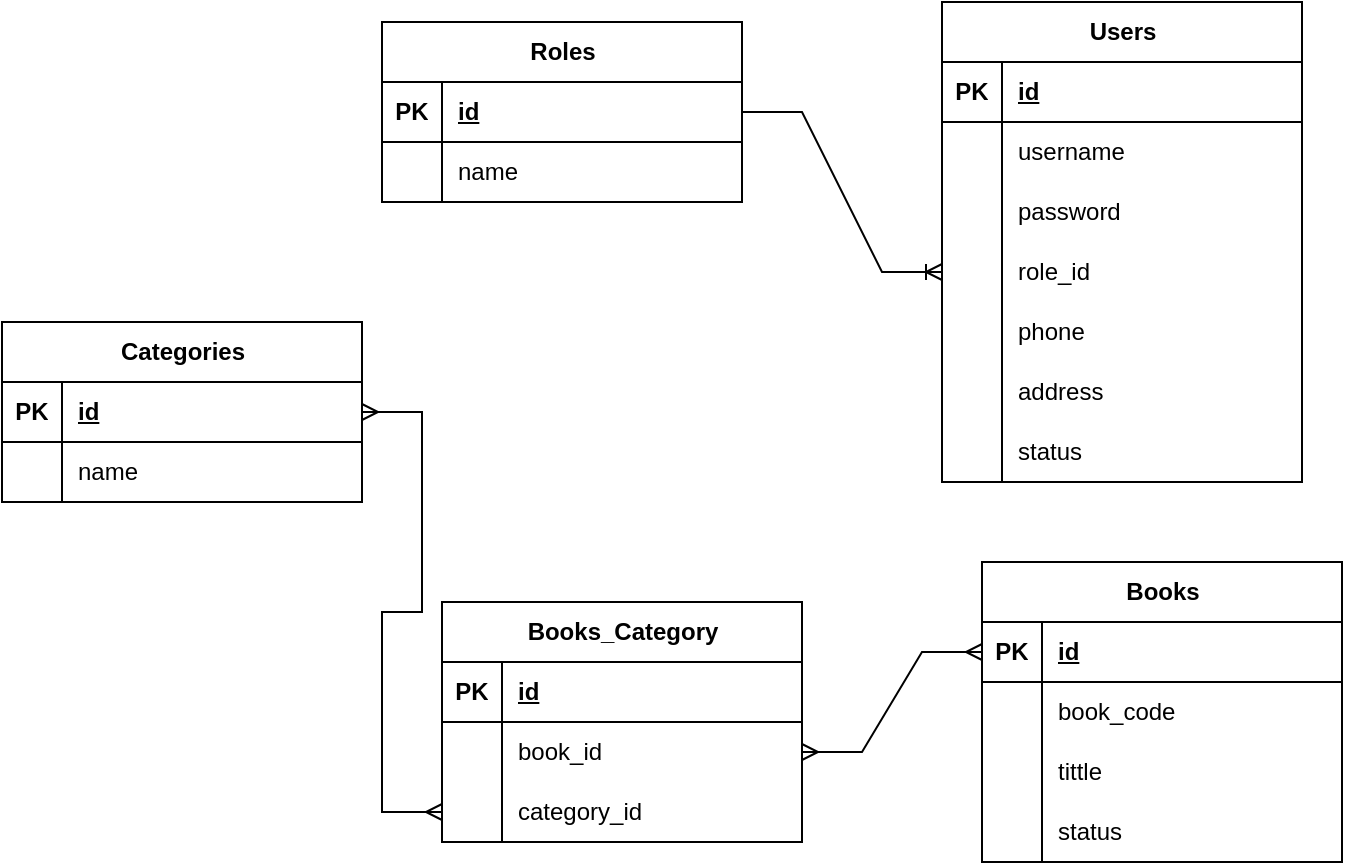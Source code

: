 <mxfile version="24.3.1" type="github">
  <diagram name="Halaman-1" id="bohxLyk-RzpBxjoA0BRo">
    <mxGraphModel dx="1621" dy="446" grid="1" gridSize="10" guides="1" tooltips="1" connect="1" arrows="1" fold="1" page="1" pageScale="1" pageWidth="827" pageHeight="1169" math="0" shadow="0">
      <root>
        <mxCell id="0" />
        <mxCell id="1" parent="0" />
        <mxCell id="BxFZCcnmcj1V0SorTCjB-34" value="Roles" style="shape=table;startSize=30;container=1;collapsible=1;childLayout=tableLayout;fixedRows=1;rowLines=0;fontStyle=1;align=center;resizeLast=1;html=1;" vertex="1" parent="1">
          <mxGeometry x="-30" y="40" width="180" height="90" as="geometry" />
        </mxCell>
        <mxCell id="BxFZCcnmcj1V0SorTCjB-35" value="" style="shape=tableRow;horizontal=0;startSize=0;swimlaneHead=0;swimlaneBody=0;fillColor=none;collapsible=0;dropTarget=0;points=[[0,0.5],[1,0.5]];portConstraint=eastwest;top=0;left=0;right=0;bottom=1;" vertex="1" parent="BxFZCcnmcj1V0SorTCjB-34">
          <mxGeometry y="30" width="180" height="30" as="geometry" />
        </mxCell>
        <mxCell id="BxFZCcnmcj1V0SorTCjB-36" value="PK" style="shape=partialRectangle;connectable=0;fillColor=none;top=0;left=0;bottom=0;right=0;fontStyle=1;overflow=hidden;whiteSpace=wrap;html=1;" vertex="1" parent="BxFZCcnmcj1V0SorTCjB-35">
          <mxGeometry width="30" height="30" as="geometry">
            <mxRectangle width="30" height="30" as="alternateBounds" />
          </mxGeometry>
        </mxCell>
        <mxCell id="BxFZCcnmcj1V0SorTCjB-37" value="id" style="shape=partialRectangle;connectable=0;fillColor=none;top=0;left=0;bottom=0;right=0;align=left;spacingLeft=6;fontStyle=5;overflow=hidden;whiteSpace=wrap;html=1;" vertex="1" parent="BxFZCcnmcj1V0SorTCjB-35">
          <mxGeometry x="30" width="150" height="30" as="geometry">
            <mxRectangle width="150" height="30" as="alternateBounds" />
          </mxGeometry>
        </mxCell>
        <mxCell id="BxFZCcnmcj1V0SorTCjB-38" value="" style="shape=tableRow;horizontal=0;startSize=0;swimlaneHead=0;swimlaneBody=0;fillColor=none;collapsible=0;dropTarget=0;points=[[0,0.5],[1,0.5]];portConstraint=eastwest;top=0;left=0;right=0;bottom=0;" vertex="1" parent="BxFZCcnmcj1V0SorTCjB-34">
          <mxGeometry y="60" width="180" height="30" as="geometry" />
        </mxCell>
        <mxCell id="BxFZCcnmcj1V0SorTCjB-39" value="" style="shape=partialRectangle;connectable=0;fillColor=none;top=0;left=0;bottom=0;right=0;editable=1;overflow=hidden;whiteSpace=wrap;html=1;" vertex="1" parent="BxFZCcnmcj1V0SorTCjB-38">
          <mxGeometry width="30" height="30" as="geometry">
            <mxRectangle width="30" height="30" as="alternateBounds" />
          </mxGeometry>
        </mxCell>
        <mxCell id="BxFZCcnmcj1V0SorTCjB-40" value="name" style="shape=partialRectangle;connectable=0;fillColor=none;top=0;left=0;bottom=0;right=0;align=left;spacingLeft=6;overflow=hidden;whiteSpace=wrap;html=1;" vertex="1" parent="BxFZCcnmcj1V0SorTCjB-38">
          <mxGeometry x="30" width="150" height="30" as="geometry">
            <mxRectangle width="150" height="30" as="alternateBounds" />
          </mxGeometry>
        </mxCell>
        <mxCell id="BxFZCcnmcj1V0SorTCjB-47" value="Users" style="shape=table;startSize=30;container=1;collapsible=1;childLayout=tableLayout;fixedRows=1;rowLines=0;fontStyle=1;align=center;resizeLast=1;html=1;" vertex="1" parent="1">
          <mxGeometry x="250" y="30" width="180" height="240" as="geometry" />
        </mxCell>
        <mxCell id="BxFZCcnmcj1V0SorTCjB-48" value="" style="shape=tableRow;horizontal=0;startSize=0;swimlaneHead=0;swimlaneBody=0;fillColor=none;collapsible=0;dropTarget=0;points=[[0,0.5],[1,0.5]];portConstraint=eastwest;top=0;left=0;right=0;bottom=1;" vertex="1" parent="BxFZCcnmcj1V0SorTCjB-47">
          <mxGeometry y="30" width="180" height="30" as="geometry" />
        </mxCell>
        <mxCell id="BxFZCcnmcj1V0SorTCjB-49" value="PK" style="shape=partialRectangle;connectable=0;fillColor=none;top=0;left=0;bottom=0;right=0;fontStyle=1;overflow=hidden;whiteSpace=wrap;html=1;" vertex="1" parent="BxFZCcnmcj1V0SorTCjB-48">
          <mxGeometry width="30" height="30" as="geometry">
            <mxRectangle width="30" height="30" as="alternateBounds" />
          </mxGeometry>
        </mxCell>
        <mxCell id="BxFZCcnmcj1V0SorTCjB-50" value="id" style="shape=partialRectangle;connectable=0;fillColor=none;top=0;left=0;bottom=0;right=0;align=left;spacingLeft=6;fontStyle=5;overflow=hidden;whiteSpace=wrap;html=1;" vertex="1" parent="BxFZCcnmcj1V0SorTCjB-48">
          <mxGeometry x="30" width="150" height="30" as="geometry">
            <mxRectangle width="150" height="30" as="alternateBounds" />
          </mxGeometry>
        </mxCell>
        <mxCell id="BxFZCcnmcj1V0SorTCjB-51" value="" style="shape=tableRow;horizontal=0;startSize=0;swimlaneHead=0;swimlaneBody=0;fillColor=none;collapsible=0;dropTarget=0;points=[[0,0.5],[1,0.5]];portConstraint=eastwest;top=0;left=0;right=0;bottom=0;" vertex="1" parent="BxFZCcnmcj1V0SorTCjB-47">
          <mxGeometry y="60" width="180" height="30" as="geometry" />
        </mxCell>
        <mxCell id="BxFZCcnmcj1V0SorTCjB-52" value="" style="shape=partialRectangle;connectable=0;fillColor=none;top=0;left=0;bottom=0;right=0;editable=1;overflow=hidden;whiteSpace=wrap;html=1;" vertex="1" parent="BxFZCcnmcj1V0SorTCjB-51">
          <mxGeometry width="30" height="30" as="geometry">
            <mxRectangle width="30" height="30" as="alternateBounds" />
          </mxGeometry>
        </mxCell>
        <mxCell id="BxFZCcnmcj1V0SorTCjB-53" value="username" style="shape=partialRectangle;connectable=0;fillColor=none;top=0;left=0;bottom=0;right=0;align=left;spacingLeft=6;overflow=hidden;whiteSpace=wrap;html=1;" vertex="1" parent="BxFZCcnmcj1V0SorTCjB-51">
          <mxGeometry x="30" width="150" height="30" as="geometry">
            <mxRectangle width="150" height="30" as="alternateBounds" />
          </mxGeometry>
        </mxCell>
        <mxCell id="BxFZCcnmcj1V0SorTCjB-54" value="" style="shape=tableRow;horizontal=0;startSize=0;swimlaneHead=0;swimlaneBody=0;fillColor=none;collapsible=0;dropTarget=0;points=[[0,0.5],[1,0.5]];portConstraint=eastwest;top=0;left=0;right=0;bottom=0;" vertex="1" parent="BxFZCcnmcj1V0SorTCjB-47">
          <mxGeometry y="90" width="180" height="30" as="geometry" />
        </mxCell>
        <mxCell id="BxFZCcnmcj1V0SorTCjB-55" value="" style="shape=partialRectangle;connectable=0;fillColor=none;top=0;left=0;bottom=0;right=0;editable=1;overflow=hidden;whiteSpace=wrap;html=1;" vertex="1" parent="BxFZCcnmcj1V0SorTCjB-54">
          <mxGeometry width="30" height="30" as="geometry">
            <mxRectangle width="30" height="30" as="alternateBounds" />
          </mxGeometry>
        </mxCell>
        <mxCell id="BxFZCcnmcj1V0SorTCjB-56" value="password" style="shape=partialRectangle;connectable=0;fillColor=none;top=0;left=0;bottom=0;right=0;align=left;spacingLeft=6;overflow=hidden;whiteSpace=wrap;html=1;" vertex="1" parent="BxFZCcnmcj1V0SorTCjB-54">
          <mxGeometry x="30" width="150" height="30" as="geometry">
            <mxRectangle width="150" height="30" as="alternateBounds" />
          </mxGeometry>
        </mxCell>
        <mxCell id="BxFZCcnmcj1V0SorTCjB-57" value="" style="shape=tableRow;horizontal=0;startSize=0;swimlaneHead=0;swimlaneBody=0;fillColor=none;collapsible=0;dropTarget=0;points=[[0,0.5],[1,0.5]];portConstraint=eastwest;top=0;left=0;right=0;bottom=0;" vertex="1" parent="BxFZCcnmcj1V0SorTCjB-47">
          <mxGeometry y="120" width="180" height="30" as="geometry" />
        </mxCell>
        <mxCell id="BxFZCcnmcj1V0SorTCjB-58" value="" style="shape=partialRectangle;connectable=0;fillColor=none;top=0;left=0;bottom=0;right=0;editable=1;overflow=hidden;whiteSpace=wrap;html=1;" vertex="1" parent="BxFZCcnmcj1V0SorTCjB-57">
          <mxGeometry width="30" height="30" as="geometry">
            <mxRectangle width="30" height="30" as="alternateBounds" />
          </mxGeometry>
        </mxCell>
        <mxCell id="BxFZCcnmcj1V0SorTCjB-59" value="role_id" style="shape=partialRectangle;connectable=0;fillColor=none;top=0;left=0;bottom=0;right=0;align=left;spacingLeft=6;overflow=hidden;whiteSpace=wrap;html=1;" vertex="1" parent="BxFZCcnmcj1V0SorTCjB-57">
          <mxGeometry x="30" width="150" height="30" as="geometry">
            <mxRectangle width="150" height="30" as="alternateBounds" />
          </mxGeometry>
        </mxCell>
        <mxCell id="BxFZCcnmcj1V0SorTCjB-60" value="" style="shape=tableRow;horizontal=0;startSize=0;swimlaneHead=0;swimlaneBody=0;fillColor=none;collapsible=0;dropTarget=0;points=[[0,0.5],[1,0.5]];portConstraint=eastwest;top=0;left=0;right=0;bottom=0;" vertex="1" parent="BxFZCcnmcj1V0SorTCjB-47">
          <mxGeometry y="150" width="180" height="30" as="geometry" />
        </mxCell>
        <mxCell id="BxFZCcnmcj1V0SorTCjB-61" value="" style="shape=partialRectangle;connectable=0;fillColor=none;top=0;left=0;bottom=0;right=0;editable=1;overflow=hidden;whiteSpace=wrap;html=1;" vertex="1" parent="BxFZCcnmcj1V0SorTCjB-60">
          <mxGeometry width="30" height="30" as="geometry">
            <mxRectangle width="30" height="30" as="alternateBounds" />
          </mxGeometry>
        </mxCell>
        <mxCell id="BxFZCcnmcj1V0SorTCjB-62" value="phone" style="shape=partialRectangle;connectable=0;fillColor=none;top=0;left=0;bottom=0;right=0;align=left;spacingLeft=6;overflow=hidden;whiteSpace=wrap;html=1;" vertex="1" parent="BxFZCcnmcj1V0SorTCjB-60">
          <mxGeometry x="30" width="150" height="30" as="geometry">
            <mxRectangle width="150" height="30" as="alternateBounds" />
          </mxGeometry>
        </mxCell>
        <mxCell id="BxFZCcnmcj1V0SorTCjB-63" value="" style="shape=tableRow;horizontal=0;startSize=0;swimlaneHead=0;swimlaneBody=0;fillColor=none;collapsible=0;dropTarget=0;points=[[0,0.5],[1,0.5]];portConstraint=eastwest;top=0;left=0;right=0;bottom=0;" vertex="1" parent="BxFZCcnmcj1V0SorTCjB-47">
          <mxGeometry y="180" width="180" height="30" as="geometry" />
        </mxCell>
        <mxCell id="BxFZCcnmcj1V0SorTCjB-64" value="" style="shape=partialRectangle;connectable=0;fillColor=none;top=0;left=0;bottom=0;right=0;editable=1;overflow=hidden;whiteSpace=wrap;html=1;" vertex="1" parent="BxFZCcnmcj1V0SorTCjB-63">
          <mxGeometry width="30" height="30" as="geometry">
            <mxRectangle width="30" height="30" as="alternateBounds" />
          </mxGeometry>
        </mxCell>
        <mxCell id="BxFZCcnmcj1V0SorTCjB-65" value="address" style="shape=partialRectangle;connectable=0;fillColor=none;top=0;left=0;bottom=0;right=0;align=left;spacingLeft=6;overflow=hidden;whiteSpace=wrap;html=1;" vertex="1" parent="BxFZCcnmcj1V0SorTCjB-63">
          <mxGeometry x="30" width="150" height="30" as="geometry">
            <mxRectangle width="150" height="30" as="alternateBounds" />
          </mxGeometry>
        </mxCell>
        <mxCell id="BxFZCcnmcj1V0SorTCjB-66" value="" style="shape=tableRow;horizontal=0;startSize=0;swimlaneHead=0;swimlaneBody=0;fillColor=none;collapsible=0;dropTarget=0;points=[[0,0.5],[1,0.5]];portConstraint=eastwest;top=0;left=0;right=0;bottom=0;" vertex="1" parent="BxFZCcnmcj1V0SorTCjB-47">
          <mxGeometry y="210" width="180" height="30" as="geometry" />
        </mxCell>
        <mxCell id="BxFZCcnmcj1V0SorTCjB-67" value="" style="shape=partialRectangle;connectable=0;fillColor=none;top=0;left=0;bottom=0;right=0;editable=1;overflow=hidden;whiteSpace=wrap;html=1;" vertex="1" parent="BxFZCcnmcj1V0SorTCjB-66">
          <mxGeometry width="30" height="30" as="geometry">
            <mxRectangle width="30" height="30" as="alternateBounds" />
          </mxGeometry>
        </mxCell>
        <mxCell id="BxFZCcnmcj1V0SorTCjB-68" value="status" style="shape=partialRectangle;connectable=0;fillColor=none;top=0;left=0;bottom=0;right=0;align=left;spacingLeft=6;overflow=hidden;whiteSpace=wrap;html=1;" vertex="1" parent="BxFZCcnmcj1V0SorTCjB-66">
          <mxGeometry x="30" width="150" height="30" as="geometry">
            <mxRectangle width="150" height="30" as="alternateBounds" />
          </mxGeometry>
        </mxCell>
        <mxCell id="BxFZCcnmcj1V0SorTCjB-72" value="" style="edgeStyle=entityRelationEdgeStyle;fontSize=12;html=1;endArrow=ERoneToMany;rounded=0;" edge="1" parent="1" source="BxFZCcnmcj1V0SorTCjB-35" target="BxFZCcnmcj1V0SorTCjB-57">
          <mxGeometry width="100" height="100" relative="1" as="geometry">
            <mxPoint x="360" y="180" as="sourcePoint" />
            <mxPoint x="460" y="80" as="targetPoint" />
          </mxGeometry>
        </mxCell>
        <mxCell id="BxFZCcnmcj1V0SorTCjB-73" value="Categories" style="shape=table;startSize=30;container=1;collapsible=1;childLayout=tableLayout;fixedRows=1;rowLines=0;fontStyle=1;align=center;resizeLast=1;html=1;" vertex="1" parent="1">
          <mxGeometry x="-220" y="190" width="180" height="90" as="geometry" />
        </mxCell>
        <mxCell id="BxFZCcnmcj1V0SorTCjB-74" value="" style="shape=tableRow;horizontal=0;startSize=0;swimlaneHead=0;swimlaneBody=0;fillColor=none;collapsible=0;dropTarget=0;points=[[0,0.5],[1,0.5]];portConstraint=eastwest;top=0;left=0;right=0;bottom=1;" vertex="1" parent="BxFZCcnmcj1V0SorTCjB-73">
          <mxGeometry y="30" width="180" height="30" as="geometry" />
        </mxCell>
        <mxCell id="BxFZCcnmcj1V0SorTCjB-75" value="PK" style="shape=partialRectangle;connectable=0;fillColor=none;top=0;left=0;bottom=0;right=0;fontStyle=1;overflow=hidden;whiteSpace=wrap;html=1;" vertex="1" parent="BxFZCcnmcj1V0SorTCjB-74">
          <mxGeometry width="30" height="30" as="geometry">
            <mxRectangle width="30" height="30" as="alternateBounds" />
          </mxGeometry>
        </mxCell>
        <mxCell id="BxFZCcnmcj1V0SorTCjB-76" value="id" style="shape=partialRectangle;connectable=0;fillColor=none;top=0;left=0;bottom=0;right=0;align=left;spacingLeft=6;fontStyle=5;overflow=hidden;whiteSpace=wrap;html=1;" vertex="1" parent="BxFZCcnmcj1V0SorTCjB-74">
          <mxGeometry x="30" width="150" height="30" as="geometry">
            <mxRectangle width="150" height="30" as="alternateBounds" />
          </mxGeometry>
        </mxCell>
        <mxCell id="BxFZCcnmcj1V0SorTCjB-77" value="" style="shape=tableRow;horizontal=0;startSize=0;swimlaneHead=0;swimlaneBody=0;fillColor=none;collapsible=0;dropTarget=0;points=[[0,0.5],[1,0.5]];portConstraint=eastwest;top=0;left=0;right=0;bottom=0;" vertex="1" parent="BxFZCcnmcj1V0SorTCjB-73">
          <mxGeometry y="60" width="180" height="30" as="geometry" />
        </mxCell>
        <mxCell id="BxFZCcnmcj1V0SorTCjB-78" value="" style="shape=partialRectangle;connectable=0;fillColor=none;top=0;left=0;bottom=0;right=0;editable=1;overflow=hidden;whiteSpace=wrap;html=1;" vertex="1" parent="BxFZCcnmcj1V0SorTCjB-77">
          <mxGeometry width="30" height="30" as="geometry">
            <mxRectangle width="30" height="30" as="alternateBounds" />
          </mxGeometry>
        </mxCell>
        <mxCell id="BxFZCcnmcj1V0SorTCjB-79" value="name" style="shape=partialRectangle;connectable=0;fillColor=none;top=0;left=0;bottom=0;right=0;align=left;spacingLeft=6;overflow=hidden;whiteSpace=wrap;html=1;" vertex="1" parent="BxFZCcnmcj1V0SorTCjB-77">
          <mxGeometry x="30" width="150" height="30" as="geometry">
            <mxRectangle width="150" height="30" as="alternateBounds" />
          </mxGeometry>
        </mxCell>
        <mxCell id="BxFZCcnmcj1V0SorTCjB-86" value="Books" style="shape=table;startSize=30;container=1;collapsible=1;childLayout=tableLayout;fixedRows=1;rowLines=0;fontStyle=1;align=center;resizeLast=1;html=1;" vertex="1" parent="1">
          <mxGeometry x="270" y="310" width="180" height="150" as="geometry" />
        </mxCell>
        <mxCell id="BxFZCcnmcj1V0SorTCjB-87" value="" style="shape=tableRow;horizontal=0;startSize=0;swimlaneHead=0;swimlaneBody=0;fillColor=none;collapsible=0;dropTarget=0;points=[[0,0.5],[1,0.5]];portConstraint=eastwest;top=0;left=0;right=0;bottom=1;" vertex="1" parent="BxFZCcnmcj1V0SorTCjB-86">
          <mxGeometry y="30" width="180" height="30" as="geometry" />
        </mxCell>
        <mxCell id="BxFZCcnmcj1V0SorTCjB-88" value="PK" style="shape=partialRectangle;connectable=0;fillColor=none;top=0;left=0;bottom=0;right=0;fontStyle=1;overflow=hidden;whiteSpace=wrap;html=1;" vertex="1" parent="BxFZCcnmcj1V0SorTCjB-87">
          <mxGeometry width="30" height="30" as="geometry">
            <mxRectangle width="30" height="30" as="alternateBounds" />
          </mxGeometry>
        </mxCell>
        <mxCell id="BxFZCcnmcj1V0SorTCjB-89" value="id" style="shape=partialRectangle;connectable=0;fillColor=none;top=0;left=0;bottom=0;right=0;align=left;spacingLeft=6;fontStyle=5;overflow=hidden;whiteSpace=wrap;html=1;" vertex="1" parent="BxFZCcnmcj1V0SorTCjB-87">
          <mxGeometry x="30" width="150" height="30" as="geometry">
            <mxRectangle width="150" height="30" as="alternateBounds" />
          </mxGeometry>
        </mxCell>
        <mxCell id="BxFZCcnmcj1V0SorTCjB-90" value="" style="shape=tableRow;horizontal=0;startSize=0;swimlaneHead=0;swimlaneBody=0;fillColor=none;collapsible=0;dropTarget=0;points=[[0,0.5],[1,0.5]];portConstraint=eastwest;top=0;left=0;right=0;bottom=0;" vertex="1" parent="BxFZCcnmcj1V0SorTCjB-86">
          <mxGeometry y="60" width="180" height="30" as="geometry" />
        </mxCell>
        <mxCell id="BxFZCcnmcj1V0SorTCjB-91" value="" style="shape=partialRectangle;connectable=0;fillColor=none;top=0;left=0;bottom=0;right=0;editable=1;overflow=hidden;whiteSpace=wrap;html=1;" vertex="1" parent="BxFZCcnmcj1V0SorTCjB-90">
          <mxGeometry width="30" height="30" as="geometry">
            <mxRectangle width="30" height="30" as="alternateBounds" />
          </mxGeometry>
        </mxCell>
        <mxCell id="BxFZCcnmcj1V0SorTCjB-92" value="book_code" style="shape=partialRectangle;connectable=0;fillColor=none;top=0;left=0;bottom=0;right=0;align=left;spacingLeft=6;overflow=hidden;whiteSpace=wrap;html=1;" vertex="1" parent="BxFZCcnmcj1V0SorTCjB-90">
          <mxGeometry x="30" width="150" height="30" as="geometry">
            <mxRectangle width="150" height="30" as="alternateBounds" />
          </mxGeometry>
        </mxCell>
        <mxCell id="BxFZCcnmcj1V0SorTCjB-93" value="" style="shape=tableRow;horizontal=0;startSize=0;swimlaneHead=0;swimlaneBody=0;fillColor=none;collapsible=0;dropTarget=0;points=[[0,0.5],[1,0.5]];portConstraint=eastwest;top=0;left=0;right=0;bottom=0;" vertex="1" parent="BxFZCcnmcj1V0SorTCjB-86">
          <mxGeometry y="90" width="180" height="30" as="geometry" />
        </mxCell>
        <mxCell id="BxFZCcnmcj1V0SorTCjB-94" value="" style="shape=partialRectangle;connectable=0;fillColor=none;top=0;left=0;bottom=0;right=0;editable=1;overflow=hidden;whiteSpace=wrap;html=1;" vertex="1" parent="BxFZCcnmcj1V0SorTCjB-93">
          <mxGeometry width="30" height="30" as="geometry">
            <mxRectangle width="30" height="30" as="alternateBounds" />
          </mxGeometry>
        </mxCell>
        <mxCell id="BxFZCcnmcj1V0SorTCjB-95" value="tittle" style="shape=partialRectangle;connectable=0;fillColor=none;top=0;left=0;bottom=0;right=0;align=left;spacingLeft=6;overflow=hidden;whiteSpace=wrap;html=1;" vertex="1" parent="BxFZCcnmcj1V0SorTCjB-93">
          <mxGeometry x="30" width="150" height="30" as="geometry">
            <mxRectangle width="150" height="30" as="alternateBounds" />
          </mxGeometry>
        </mxCell>
        <mxCell id="BxFZCcnmcj1V0SorTCjB-96" value="" style="shape=tableRow;horizontal=0;startSize=0;swimlaneHead=0;swimlaneBody=0;fillColor=none;collapsible=0;dropTarget=0;points=[[0,0.5],[1,0.5]];portConstraint=eastwest;top=0;left=0;right=0;bottom=0;" vertex="1" parent="BxFZCcnmcj1V0SorTCjB-86">
          <mxGeometry y="120" width="180" height="30" as="geometry" />
        </mxCell>
        <mxCell id="BxFZCcnmcj1V0SorTCjB-97" value="" style="shape=partialRectangle;connectable=0;fillColor=none;top=0;left=0;bottom=0;right=0;editable=1;overflow=hidden;whiteSpace=wrap;html=1;" vertex="1" parent="BxFZCcnmcj1V0SorTCjB-96">
          <mxGeometry width="30" height="30" as="geometry">
            <mxRectangle width="30" height="30" as="alternateBounds" />
          </mxGeometry>
        </mxCell>
        <mxCell id="BxFZCcnmcj1V0SorTCjB-98" value="status" style="shape=partialRectangle;connectable=0;fillColor=none;top=0;left=0;bottom=0;right=0;align=left;spacingLeft=6;overflow=hidden;whiteSpace=wrap;html=1;" vertex="1" parent="BxFZCcnmcj1V0SorTCjB-96">
          <mxGeometry x="30" width="150" height="30" as="geometry">
            <mxRectangle width="150" height="30" as="alternateBounds" />
          </mxGeometry>
        </mxCell>
        <mxCell id="BxFZCcnmcj1V0SorTCjB-99" value="Books_Category" style="shape=table;startSize=30;container=1;collapsible=1;childLayout=tableLayout;fixedRows=1;rowLines=0;fontStyle=1;align=center;resizeLast=1;html=1;" vertex="1" parent="1">
          <mxGeometry y="330" width="180" height="120" as="geometry" />
        </mxCell>
        <mxCell id="BxFZCcnmcj1V0SorTCjB-100" value="" style="shape=tableRow;horizontal=0;startSize=0;swimlaneHead=0;swimlaneBody=0;fillColor=none;collapsible=0;dropTarget=0;points=[[0,0.5],[1,0.5]];portConstraint=eastwest;top=0;left=0;right=0;bottom=1;" vertex="1" parent="BxFZCcnmcj1V0SorTCjB-99">
          <mxGeometry y="30" width="180" height="30" as="geometry" />
        </mxCell>
        <mxCell id="BxFZCcnmcj1V0SorTCjB-101" value="PK" style="shape=partialRectangle;connectable=0;fillColor=none;top=0;left=0;bottom=0;right=0;fontStyle=1;overflow=hidden;whiteSpace=wrap;html=1;" vertex="1" parent="BxFZCcnmcj1V0SorTCjB-100">
          <mxGeometry width="30" height="30" as="geometry">
            <mxRectangle width="30" height="30" as="alternateBounds" />
          </mxGeometry>
        </mxCell>
        <mxCell id="BxFZCcnmcj1V0SorTCjB-102" value="id" style="shape=partialRectangle;connectable=0;fillColor=none;top=0;left=0;bottom=0;right=0;align=left;spacingLeft=6;fontStyle=5;overflow=hidden;whiteSpace=wrap;html=1;" vertex="1" parent="BxFZCcnmcj1V0SorTCjB-100">
          <mxGeometry x="30" width="150" height="30" as="geometry">
            <mxRectangle width="150" height="30" as="alternateBounds" />
          </mxGeometry>
        </mxCell>
        <mxCell id="BxFZCcnmcj1V0SorTCjB-103" value="" style="shape=tableRow;horizontal=0;startSize=0;swimlaneHead=0;swimlaneBody=0;fillColor=none;collapsible=0;dropTarget=0;points=[[0,0.5],[1,0.5]];portConstraint=eastwest;top=0;left=0;right=0;bottom=0;" vertex="1" parent="BxFZCcnmcj1V0SorTCjB-99">
          <mxGeometry y="60" width="180" height="30" as="geometry" />
        </mxCell>
        <mxCell id="BxFZCcnmcj1V0SorTCjB-104" value="" style="shape=partialRectangle;connectable=0;fillColor=none;top=0;left=0;bottom=0;right=0;editable=1;overflow=hidden;whiteSpace=wrap;html=1;" vertex="1" parent="BxFZCcnmcj1V0SorTCjB-103">
          <mxGeometry width="30" height="30" as="geometry">
            <mxRectangle width="30" height="30" as="alternateBounds" />
          </mxGeometry>
        </mxCell>
        <mxCell id="BxFZCcnmcj1V0SorTCjB-105" value="book_id" style="shape=partialRectangle;connectable=0;fillColor=none;top=0;left=0;bottom=0;right=0;align=left;spacingLeft=6;overflow=hidden;whiteSpace=wrap;html=1;" vertex="1" parent="BxFZCcnmcj1V0SorTCjB-103">
          <mxGeometry x="30" width="150" height="30" as="geometry">
            <mxRectangle width="150" height="30" as="alternateBounds" />
          </mxGeometry>
        </mxCell>
        <mxCell id="BxFZCcnmcj1V0SorTCjB-106" value="" style="shape=tableRow;horizontal=0;startSize=0;swimlaneHead=0;swimlaneBody=0;fillColor=none;collapsible=0;dropTarget=0;points=[[0,0.5],[1,0.5]];portConstraint=eastwest;top=0;left=0;right=0;bottom=0;" vertex="1" parent="BxFZCcnmcj1V0SorTCjB-99">
          <mxGeometry y="90" width="180" height="30" as="geometry" />
        </mxCell>
        <mxCell id="BxFZCcnmcj1V0SorTCjB-107" value="" style="shape=partialRectangle;connectable=0;fillColor=none;top=0;left=0;bottom=0;right=0;editable=1;overflow=hidden;whiteSpace=wrap;html=1;" vertex="1" parent="BxFZCcnmcj1V0SorTCjB-106">
          <mxGeometry width="30" height="30" as="geometry">
            <mxRectangle width="30" height="30" as="alternateBounds" />
          </mxGeometry>
        </mxCell>
        <mxCell id="BxFZCcnmcj1V0SorTCjB-108" value="category_id" style="shape=partialRectangle;connectable=0;fillColor=none;top=0;left=0;bottom=0;right=0;align=left;spacingLeft=6;overflow=hidden;whiteSpace=wrap;html=1;" vertex="1" parent="BxFZCcnmcj1V0SorTCjB-106">
          <mxGeometry x="30" width="150" height="30" as="geometry">
            <mxRectangle width="150" height="30" as="alternateBounds" />
          </mxGeometry>
        </mxCell>
        <mxCell id="BxFZCcnmcj1V0SorTCjB-112" value="" style="edgeStyle=entityRelationEdgeStyle;fontSize=12;html=1;endArrow=ERmany;startArrow=ERmany;rounded=0;" edge="1" parent="1" source="BxFZCcnmcj1V0SorTCjB-103" target="BxFZCcnmcj1V0SorTCjB-87">
          <mxGeometry width="100" height="100" relative="1" as="geometry">
            <mxPoint x="360" y="480" as="sourcePoint" />
            <mxPoint x="460" y="380" as="targetPoint" />
          </mxGeometry>
        </mxCell>
        <mxCell id="BxFZCcnmcj1V0SorTCjB-115" value="" style="edgeStyle=entityRelationEdgeStyle;fontSize=12;html=1;endArrow=ERmany;startArrow=ERmany;rounded=0;" edge="1" parent="1" source="BxFZCcnmcj1V0SorTCjB-106" target="BxFZCcnmcj1V0SorTCjB-74">
          <mxGeometry width="100" height="100" relative="1" as="geometry">
            <mxPoint x="-160" y="400" as="sourcePoint" />
            <mxPoint x="-60" y="300" as="targetPoint" />
            <Array as="points">
              <mxPoint x="40" y="330" />
            </Array>
          </mxGeometry>
        </mxCell>
      </root>
    </mxGraphModel>
  </diagram>
</mxfile>
